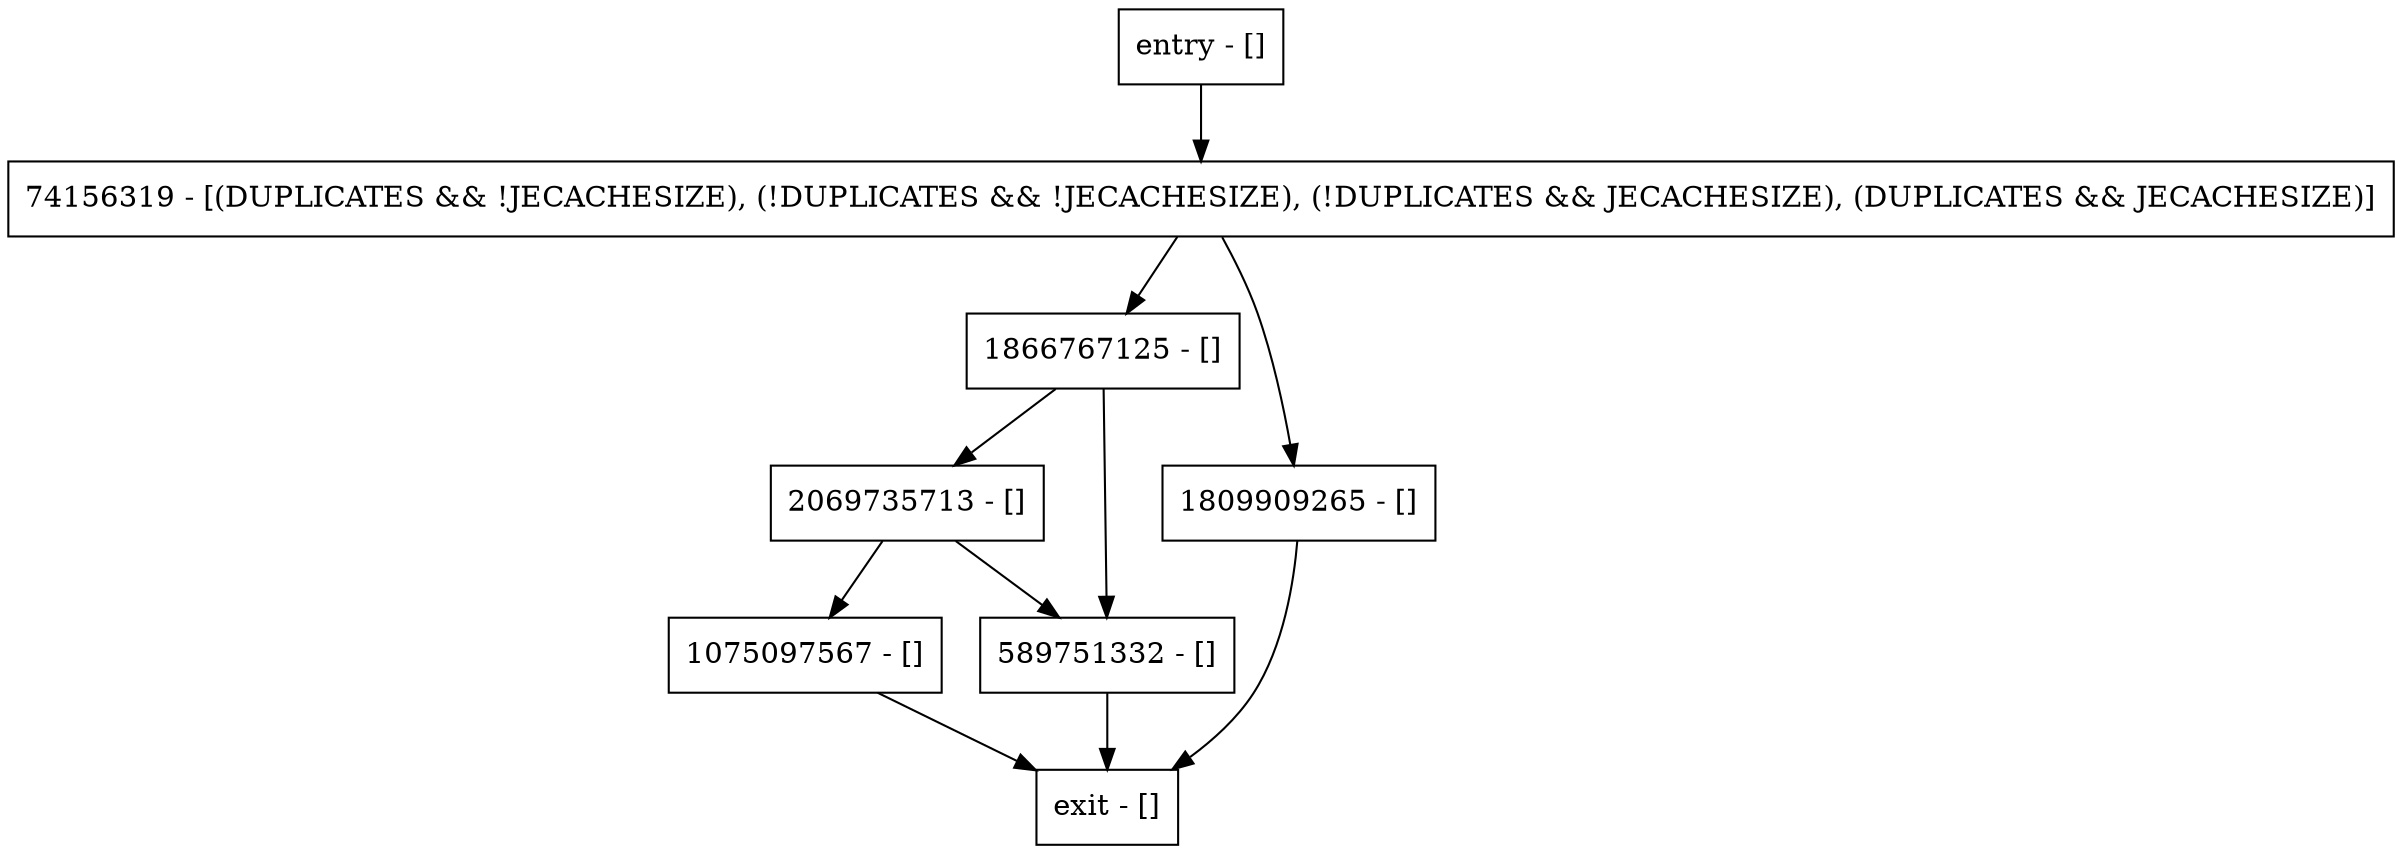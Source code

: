 digraph rootExists {
node [shape=record];
74156319 [label="74156319 - [(DUPLICATES && !JECACHESIZE), (!DUPLICATES && !JECACHESIZE), (!DUPLICATES && JECACHESIZE), (DUPLICATES && JECACHESIZE)]"];
2069735713 [label="2069735713 - []"];
entry [label="entry - []"];
exit [label="exit - []"];
1075097567 [label="1075097567 - []"];
1866767125 [label="1866767125 - []"];
589751332 [label="589751332 - []"];
1809909265 [label="1809909265 - []"];
entry;
exit;
74156319 -> 1866767125;
74156319 -> 1809909265;
2069735713 -> 1075097567;
2069735713 -> 589751332;
entry -> 74156319;
1075097567 -> exit;
1866767125 -> 2069735713;
1866767125 -> 589751332;
589751332 -> exit;
1809909265 -> exit;
}
